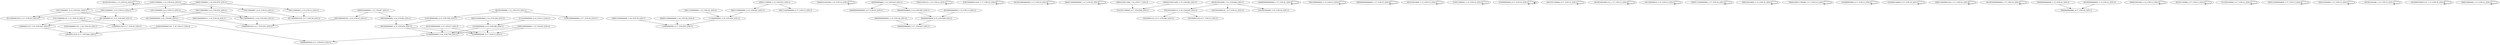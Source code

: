 digraph G {
    "0010010010010_1-13_COV:14_LEN:13" -> "0010010010010_1-13_COV:14_LEN:13";
    "000011000000_1-12_COV:270_LEN:12" -> "000110000001_2-13_COV:13_LEN:12";
    "000011000000_1-12_COV:270_LEN:12" -> "000110000001_2-14_COV:13_LEN:12";
    "000011000000_1-12_COV:270_LEN:12" -> "000110000000_2-13_COV:254_LEN:12";
    "00011100000000_2-15_COV:422_LEN:14" -> "111000000000_5-16_COV:439_LEN:12";
    "10000101001000_1-15_COV:14_LEN:14" -> "10000101001000_1-15_COV:14_LEN:14";
    "000000000000_4-15_COV:409_LEN:12" -> "0000000000000_5-17_COV:423_LEN:13";
    "100010100110_1-13_COV:12_LEN:12" -> "100010100110_1-13_COV:12_LEN:12";
    "0100010000001101_1-16_COV:15_LEN:16" -> "100000011010_6-17_COV:344_LEN:12";
    "0100100000011010_1-17_COV:23_LEN:16" -> "0100100000011010_1-17_COV:23_LEN:16";
    "0010010000000000_1-17_COV:23_LEN:16" -> "0010010000000000_1-17_COV:23_LEN:16";
    "000110000001_2-13_COV:13_LEN:12" -> "00110000001010_3-17_COV:20_LEN:14";
    "000110000001_2-13_COV:13_LEN:12" -> "0011000000110_3-15_COV:328_LEN:13";
    "0000110000000000_1-17_COV:19_LEN:16" -> "0000110000000000_1-17_COV:19_LEN:16";
    "10001010011000_1-15_COV:17_LEN:14" -> "0101001100000_5-17_COV:308_LEN:13";
    "0110100000000_2-14_COV:13_LEN:13" -> "101000000000_4-15_COV:258_LEN:12";
    "100001010011000_1-15_COV:283_LEN:15" -> "0101001100000_5-17_COV:308_LEN:13";
    "10010010000112_3-16_COV:285_LEN:14" -> "100100001121_6-17_COV:280_LEN:12";
    "10010010000112_3-16_COV:285_LEN:14" -> "100100001120_6-17_COV:13_LEN:12";
    "0000000000000000_1-17_COV:22_LEN:16" -> "0000000000000000_1-17_COV:22_LEN:16";
    "0001000000000_1-13_COV:12_LEN:13" -> "0001000000000_1-13_COV:12_LEN:13";
    "0000000000000000_1-17_COV:15_LEN:16" -> "0000000000000000_1-17_COV:15_LEN:16";
    "00000000000000_1-15_COV:18_LEN:14" -> "0000000000000_5-17_COV:423_LEN:13";
    "001010010000_1-13_COV:13_LEN:12" -> "001010010000_1-13_COV:13_LEN:12";
    "000110000001_2-14_COV:13_LEN:12" -> "00110000001010_3-17_COV:39_LEN:14";
    "00010000000101_3-16_COV:14_LEN:14" -> "100000001010_6-17_COV:270_LEN:12";
    "000011100000_1-12_COV:423_LEN:12" -> "00011100000000_2-15_COV:422_LEN:14";
    "000011100000_1-12_COV:423_LEN:12" -> "000111000000000_2-17_COV:15_LEN:15";
    "010011000001_1-13_COV:12_LEN:12" -> "010011000001_1-13_COV:12_LEN:12";
    "000110000000_2-13_COV:254_LEN:12" -> "00110000000101_3-16_COV:239_LEN:14";
    "000110000000_2-13_COV:254_LEN:12" -> "00110000000000_3-16_COV:80_LEN:14";
    "010000000000_5-17_COV:16_LEN:12" -> "010000000000_5-17_COV:16_LEN:12";
    "00101000000000_1-15_COV:27_LEN:14" -> "010000000000_5-17_COV:15_LEN:12";
    "00101000000000_1-15_COV:27_LEN:14" -> "010000000000_5-16_COV:738_LEN:12";
    "0000010000000_1-13_COV:97_LEN:13" -> "00010000000101_3-16_COV:14_LEN:14";
    "0000010000000_1-13_COV:97_LEN:13" -> "000100000000_3-14_COV:85_LEN:12";
    "0010010010000_1-13_COV:448_LEN:13" -> "10010010000112_3-16_COV:285_LEN:14";
    "0010010010000_1-13_COV:448_LEN:13" -> "10010010000121_3-17_COV:13_LEN:14";
    "0010010010000_1-13_COV:448_LEN:13" -> "1001001000000_3-15_COV:18_LEN:13";
    "000000000000_1-12_COV:410_LEN:12" -> "000000000000000_2-17_COV:16_LEN:15";
    "000000000000_1-12_COV:410_LEN:12" -> "0000000000000_2-14_COV:392_LEN:13";
    "010010000001101_1-16_COV:18_LEN:15" -> "100000011010_6-17_COV:344_LEN:12";
    "001001000000_1-12_COV:373_LEN:12" -> "010010000000000_2-17_COV:18_LEN:15";
    "001001000000_1-12_COV:373_LEN:12" -> "0100100000000_2-14_COV:358_LEN:13";
    "100110000001_2-14_COV:23_LEN:12" -> "00110000001010_3-17_COV:39_LEN:14";
    "010000000000_5-17_COV:16_LEN:12" -> "010000000000_5-17_COV:16_LEN:12";
    "000011000000000_1-16_COV:39_LEN:15" -> "110000000000_6-17_COV:505_LEN:12";
    "00011100000000_1-15_COV:23_LEN:14" -> "111000000000_5-16_COV:439_LEN:12";
    "0010101100000_4-17_COV:13_LEN:13" -> "0010101100000_4-17_COV:13_LEN:13";
    "0010010010001121_1-17_COV:13_LEN:16" -> "0010010010001121_1-17_COV:13_LEN:16";
    "001100000010_3-15_COV:13_LEN:12" -> "001100000010_3-15_COV:13_LEN:12";
    "0000111000000000_1-17_COV:16_LEN:16" -> "0000111000000000_1-17_COV:16_LEN:16";
    "100110000001_2-13_COV:341_LEN:12" -> "00110000001010_3-17_COV:20_LEN:14";
    "100110000001_2-13_COV:341_LEN:12" -> "0011000000110_3-15_COV:328_LEN:13";
    "000010010000_1-13_COV:18_LEN:12" -> "000010010000_1-13_COV:18_LEN:12";
    "00000100011100000_1-17_COV:113_LEN:17" -> "00000100011100000_1-17_COV:113_LEN:17";
    "00110000000101_3-16_COV:239_LEN:14" -> "100000001010_6-17_COV:270_LEN:12";
    "101000000000_4-15_COV:258_LEN:12" -> "010000000000_5-17_COV:15_LEN:12";
    "101000000000_4-15_COV:258_LEN:12" -> "010000000000_5-16_COV:738_LEN:12";
    "110000001101_5-16_COV:325_LEN:12" -> "100000011010_6-17_COV:344_LEN:12";
    "010000000000_6-17_COV:13_LEN:12" -> "010000000000_6-17_COV:13_LEN:12";
    "111000000000_5-16_COV:439_LEN:12" -> "110000000000_6-17_COV:505_LEN:12";
    "0100000100000_5-17_COV:18_LEN:13" -> "0100000100000_5-17_COV:18_LEN:13";
    "0000110000001010_1-17_COV:16_LEN:16" -> "0000110000001010_1-17_COV:16_LEN:16";
    "00010100000000_1-14_COV:244_LEN:14" -> "101000000000_4-15_COV:258_LEN:12";
    "0010010000000000_1-17_COV:19_LEN:16" -> "0010010000000000_1-17_COV:19_LEN:16";
    "00000000000000_1-15_COV:25_LEN:14" -> "0000000000000_4-17_COV:42_LEN:13";
    "000001001000_1-12_COV:12_LEN:12" -> "000001001000_1-12_COV:12_LEN:12";
    "001001100000_5-17_COV:13_LEN:12" -> "001001100000_5-17_COV:13_LEN:12";
    "100110000000_2-13_COV:72_LEN:12" -> "00110000000101_3-16_COV:239_LEN:14";
    "100110000000_2-13_COV:72_LEN:12" -> "00110000000000_3-16_COV:80_LEN:14";
    "000100000000_3-14_COV:85_LEN:12" -> "001000000000_4-15_COV:434_LEN:12";
    "010100100000_5-17_COV:12_LEN:12" -> "010100100000_5-17_COV:12_LEN:12";
    "0000110000000000_1-17_COV:13_LEN:16" -> "0000110000000000_1-17_COV:13_LEN:16";
    "0011000000110_3-15_COV:328_LEN:13" -> "110000001100_5-17_COV:19_LEN:12";
    "0011000000110_3-15_COV:328_LEN:13" -> "110000001101_5-16_COV:325_LEN:12";
    "0000011000000000_1-16_COV:28_LEN:16" -> "110000000000_6-17_COV:505_LEN:12";
    "00110000000000_3-16_COV:80_LEN:14" -> "100000000000_6-17_COV:815_LEN:12";
    "000101000000_1-13_COV:12_LEN:12" -> "000101000000_1-13_COV:12_LEN:12";
    "001001001000_1-13_COV:15_LEN:12" -> "001001001000_1-13_COV:15_LEN:12";
    "010011000000_1-12_COV:416_LEN:12" -> "100110000001_2-14_COV:23_LEN:12";
    "010011000000_1-12_COV:416_LEN:12" -> "100110000001_2-13_COV:341_LEN:12";
    "010011000000_1-12_COV:416_LEN:12" -> "100110000000_2-13_COV:72_LEN:12";
    "001000000000_4-15_COV:434_LEN:12" -> "010000000000_5-17_COV:15_LEN:12";
    "001000000000_4-15_COV:434_LEN:12" -> "010000000000_5-16_COV:738_LEN:12";
    "00100000000000_1-14_COV:13_LEN:14" -> "000000000000_4-15_COV:409_LEN:12";
    "00100000000000_1-15_COV:13_LEN:14" -> "0000000000000_4-17_COV:42_LEN:13";
    "000010000000101_1-16_COV:16_LEN:15" -> "100000001010_6-17_COV:270_LEN:12";
    "0010000100001121_1-17_COV:16_LEN:16" -> "0010000100001121_1-17_COV:16_LEN:16";
    "0000000000000_2-14_COV:392_LEN:13" -> "000000000000_4-15_COV:409_LEN:12";
    "01011000000110_1-15_COV:14_LEN:14" -> "110000001100_5-17_COV:19_LEN:12";
    "01011000000110_1-15_COV:14_LEN:14" -> "110000001101_5-16_COV:325_LEN:12";
    "00001000000000_1-15_COV:44_LEN:14" -> "010000000000_5-17_COV:15_LEN:12";
    "00001000000000_1-15_COV:44_LEN:14" -> "010000000000_5-16_COV:738_LEN:12";
    "010000000000_5-16_COV:738_LEN:12" -> "100000000000_6-17_COV:815_LEN:12";
    "000010000000_1-13_COV:12_LEN:12" -> "000010000000_1-13_COV:12_LEN:12";
    "0100100000000_2-14_COV:358_LEN:13" -> "001000000000_4-15_COV:434_LEN:12";
}

